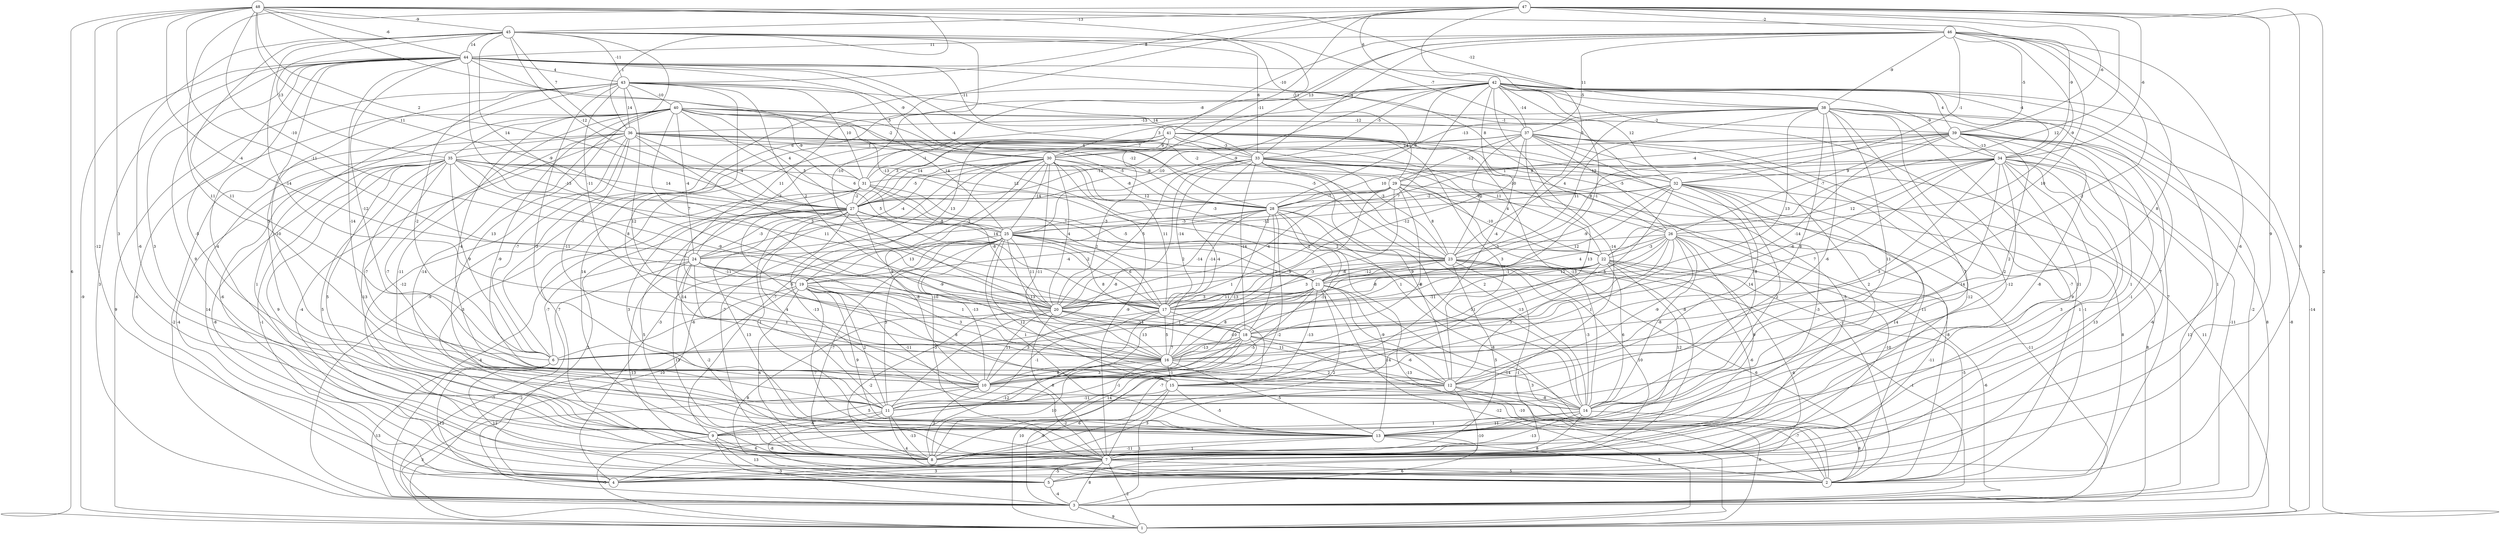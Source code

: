 graph { 
	 fontname="Helvetica,Arial,sans-serif" 
	 node [shape = circle]; 
	 48 -- 1 [label = "6"];
	 48 -- 5 [label = "-12"];
	 48 -- 8 [label = "3"];
	 48 -- 17 [label = "-11"];
	 48 -- 20 [label = "-4"];
	 48 -- 23 [label = "-2"];
	 48 -- 24 [label = "-10"];
	 48 -- 25 [label = "11"];
	 48 -- 27 [label = "2"];
	 48 -- 29 [label = "11"];
	 48 -- 34 [label = "-9"];
	 48 -- 36 [label = "1"];
	 48 -- 38 [label = "-12"];
	 48 -- 44 [label = "-6"];
	 48 -- 45 [label = "-9"];
	 47 -- 1 [label = "2"];
	 47 -- 5 [label = "9"];
	 47 -- 7 [label = "9"];
	 47 -- 15 [label = "11"];
	 47 -- 16 [label = "11"];
	 47 -- 22 [label = "12"];
	 47 -- 23 [label = "5"];
	 47 -- 27 [label = "-11"];
	 47 -- 34 [label = "-6"];
	 47 -- 39 [label = "-6"];
	 47 -- 42 [label = "6"];
	 47 -- 43 [label = "8"];
	 47 -- 45 [label = "-13"];
	 47 -- 46 [label = "-2"];
	 46 -- 7 [label = "-6"];
	 46 -- 10 [label = "8"];
	 46 -- 16 [label = "-2"];
	 46 -- 18 [label = "10"];
	 46 -- 26 [label = "-9"];
	 46 -- 30 [label = "13"];
	 46 -- 31 [label = "-8"];
	 46 -- 32 [label = "-1"];
	 46 -- 33 [label = "-4"];
	 46 -- 37 [label = "11"];
	 46 -- 38 [label = "-9"];
	 46 -- 39 [label = "-5"];
	 46 -- 41 [label = "-10"];
	 46 -- 44 [label = "11"];
	 45 -- 6 [label = "11"];
	 45 -- 8 [label = "-6"];
	 45 -- 13 [label = "13"];
	 45 -- 18 [label = "-14"];
	 45 -- 20 [label = "-10"];
	 45 -- 21 [label = "-9"];
	 45 -- 26 [label = "8"];
	 45 -- 27 [label = "-12"];
	 45 -- 33 [label = "6"];
	 45 -- 35 [label = "13"];
	 45 -- 36 [label = "7"];
	 45 -- 37 [label = "-7"];
	 45 -- 43 [label = "-11"];
	 45 -- 44 [label = "14"];
	 44 -- 1 [label = "-9"];
	 44 -- 3 [label = "3"];
	 44 -- 6 [label = "-12"];
	 44 -- 7 [label = "9"];
	 44 -- 9 [label = "3"];
	 44 -- 10 [label = "5"];
	 44 -- 11 [label = "-5"];
	 44 -- 13 [label = "-4"];
	 44 -- 15 [label = "-14"];
	 44 -- 20 [label = "-13"];
	 44 -- 21 [label = "-13"];
	 44 -- 23 [label = "-2"];
	 44 -- 28 [label = "-4"];
	 44 -- 30 [label = "-9"];
	 44 -- 32 [label = "-1"];
	 44 -- 34 [label = "-4"];
	 44 -- 41 [label = "-11"];
	 44 -- 43 [label = "4"];
	 43 -- 1 [label = "9"];
	 43 -- 5 [label = "1"];
	 43 -- 6 [label = "-2"];
	 43 -- 10 [label = "-10"];
	 43 -- 11 [label = "-3"];
	 43 -- 12 [label = "8"];
	 43 -- 16 [label = "12"];
	 43 -- 19 [label = "-11"];
	 43 -- 20 [label = "2"];
	 43 -- 30 [label = "5"];
	 43 -- 31 [label = "10"];
	 43 -- 33 [label = "14"];
	 43 -- 36 [label = "14"];
	 43 -- 40 [label = "-10"];
	 42 -- 1 [label = "-14"];
	 42 -- 2 [label = "11"];
	 42 -- 3 [label = "-9"];
	 42 -- 5 [label = "1"];
	 42 -- 6 [label = "-7"];
	 42 -- 7 [label = "7"];
	 42 -- 8 [label = "14"];
	 42 -- 11 [label = "-14"];
	 42 -- 15 [label = "-4"];
	 42 -- 17 [label = "7"];
	 42 -- 20 [label = "-1"];
	 42 -- 25 [label = "-9"];
	 42 -- 27 [label = "7"];
	 42 -- 28 [label = "-6"];
	 42 -- 32 [label = "12"];
	 42 -- 33 [label = "-5"];
	 42 -- 34 [label = "-9"];
	 42 -- 37 [label = "-14"];
	 42 -- 38 [label = "-5"];
	 42 -- 39 [label = "4"];
	 41 -- 1 [label = "11"];
	 41 -- 2 [label = "7"];
	 41 -- 5 [label = "11"];
	 41 -- 7 [label = "-5"];
	 41 -- 12 [label = "3"];
	 41 -- 14 [label = "-13"];
	 41 -- 19 [label = "13"];
	 41 -- 20 [label = "-3"];
	 41 -- 23 [label = "-3"];
	 41 -- 24 [label = "-3"];
	 41 -- 27 [label = "3"];
	 41 -- 30 [label = "9"];
	 41 -- 31 [label = "-1"];
	 41 -- 33 [label = "-3"];
	 41 -- 35 [label = "6"];
	 40 -- 4 [label = "-6"];
	 40 -- 5 [label = "-6"];
	 40 -- 9 [label = "-11"];
	 40 -- 10 [label = "-4"];
	 40 -- 11 [label = "-9"];
	 40 -- 13 [label = "-14"];
	 40 -- 17 [label = "5"];
	 40 -- 20 [label = "7"];
	 40 -- 23 [label = "-5"];
	 40 -- 24 [label = "-4"];
	 40 -- 25 [label = "14"];
	 40 -- 27 [label = "4"];
	 40 -- 28 [label = "-12"];
	 40 -- 31 [label = "-9"];
	 40 -- 35 [label = "14"];
	 40 -- 37 [label = "-12"];
	 40 -- 39 [label = "-2"];
	 39 -- 3 [label = "8"];
	 39 -- 7 [label = "-1"];
	 39 -- 9 [label = "-8"];
	 39 -- 12 [label = "2"];
	 39 -- 13 [label = "1"];
	 39 -- 18 [label = "-14"];
	 39 -- 23 [label = "8"];
	 39 -- 26 [label = "-7"];
	 39 -- 27 [label = "-10"];
	 39 -- 28 [label = "1"];
	 39 -- 29 [label = "-4"];
	 39 -- 34 [label = "-13"];
	 38 -- 1 [label = "-8"];
	 38 -- 2 [label = "7"];
	 38 -- 3 [label = "-2"];
	 38 -- 8 [label = "-7"];
	 38 -- 9 [label = "7"];
	 38 -- 11 [label = "-6"];
	 38 -- 13 [label = "-2"];
	 38 -- 14 [label = "11"];
	 38 -- 15 [label = "8"];
	 38 -- 17 [label = "13"];
	 38 -- 21 [label = "11"];
	 38 -- 23 [label = "4"];
	 38 -- 30 [label = "3"];
	 38 -- 33 [label = "-13"];
	 38 -- 36 [label = "-13"];
	 37 -- 2 [label = "-1"];
	 37 -- 3 [label = "-11"];
	 37 -- 8 [label = "-12"];
	 37 -- 13 [label = "2"];
	 37 -- 14 [label = "-8"];
	 37 -- 15 [label = "13"];
	 37 -- 17 [label = "-12"];
	 37 -- 23 [label = "2"];
	 37 -- 26 [label = "-5"];
	 37 -- 27 [label = "14"];
	 37 -- 29 [label = "-12"];
	 37 -- 30 [label = "14"];
	 36 -- 2 [label = "-4"];
	 36 -- 3 [label = "-2"];
	 36 -- 4 [label = "14"];
	 36 -- 6 [label = "-7"];
	 36 -- 9 [label = "-12"];
	 36 -- 11 [label = "-7"];
	 36 -- 16 [label = "-11"];
	 36 -- 17 [label = "3"];
	 36 -- 22 [label = "11"];
	 36 -- 25 [label = "6"];
	 36 -- 26 [label = "-10"];
	 36 -- 27 [label = "-4"];
	 36 -- 28 [label = "-5"];
	 36 -- 30 [label = "1"];
	 36 -- 33 [label = "4"];
	 35 -- 2 [label = "-8"];
	 35 -- 4 [label = "-4"];
	 35 -- 5 [label = "-1"];
	 35 -- 6 [label = "9"];
	 35 -- 7 [label = "5"];
	 35 -- 8 [label = "9"];
	 35 -- 9 [label = "5"];
	 35 -- 10 [label = "-7"];
	 35 -- 13 [label = "-13"];
	 35 -- 17 [label = "11"];
	 35 -- 18 [label = "-9"];
	 35 -- 21 [label = "7"];
	 35 -- 27 [label = "14"];
	 35 -- 28 [label = "12"];
	 35 -- 31 [label = "5"];
	 35 -- 32 [label = "9"];
	 34 -- 3 [label = "12"];
	 34 -- 4 [label = "13"];
	 34 -- 5 [label = "-6"];
	 34 -- 7 [label = "1"];
	 34 -- 8 [label = "3"];
	 34 -- 10 [label = "3"];
	 34 -- 11 [label = "14"];
	 34 -- 13 [label = "9"];
	 34 -- 14 [label = "-12"];
	 34 -- 16 [label = "7"];
	 34 -- 18 [label = "-6"];
	 34 -- 22 [label = "12"];
	 34 -- 25 [label = "-2"];
	 34 -- 28 [label = "10"];
	 34 -- 32 [label = "9"];
	 33 -- 2 [label = "-1"];
	 33 -- 7 [label = "-8"];
	 33 -- 11 [label = "-8"];
	 33 -- 12 [label = "9"];
	 33 -- 14 [label = "2"];
	 33 -- 16 [label = "-4"];
	 33 -- 17 [label = "-14"];
	 33 -- 18 [label = "-14"];
	 33 -- 20 [label = "5"];
	 33 -- 22 [label = "4"];
	 33 -- 31 [label = "-13"];
	 33 -- 32 [label = "-12"];
	 32 -- 2 [label = "8"];
	 32 -- 3 [label = "8"];
	 32 -- 8 [label = "14"];
	 32 -- 12 [label = "14"];
	 32 -- 13 [label = "-3"];
	 32 -- 14 [label = "2"];
	 32 -- 16 [label = "5"];
	 32 -- 17 [label = "12"];
	 32 -- 21 [label = "-9"];
	 32 -- 24 [label = "-12"];
	 32 -- 28 [label = "-9"];
	 31 -- 9 [label = "-3"];
	 31 -- 12 [label = "6"];
	 31 -- 13 [label = "3"];
	 31 -- 17 [label = "2"];
	 31 -- 20 [label = "-8"];
	 31 -- 21 [label = "-5"];
	 31 -- 27 [label = "-2"];
	 30 -- 4 [label = "-3"];
	 30 -- 7 [label = "-9"];
	 30 -- 8 [label = "-7"];
	 30 -- 9 [label = "-7"];
	 30 -- 10 [label = "9"];
	 30 -- 12 [label = "-11"];
	 30 -- 14 [label = "-4"];
	 30 -- 17 [label = "11"];
	 30 -- 19 [label = "-2"];
	 30 -- 20 [label = "4"];
	 30 -- 24 [label = "-4"];
	 30 -- 25 [label = "-14"];
	 30 -- 27 [label = "-5"];
	 30 -- 28 [label = "-8"];
	 30 -- 29 [label = "-8"];
	 29 -- 2 [label = "-8"];
	 29 -- 3 [label = "-11"];
	 29 -- 6 [label = "9"];
	 29 -- 10 [label = "8"];
	 29 -- 16 [label = "-3"];
	 29 -- 20 [label = "-4"];
	 29 -- 22 [label = "-10"];
	 29 -- 23 [label = "8"];
	 29 -- 25 [label = "-3"];
	 29 -- 27 [label = "12"];
	 29 -- 28 [label = "-7"];
	 28 -- 1 [label = "-13"];
	 28 -- 2 [label = "-8"];
	 28 -- 8 [label = "-2"];
	 28 -- 10 [label = "-13"];
	 28 -- 14 [label = "-11"];
	 28 -- 17 [label = "-14"];
	 28 -- 18 [label = "-2"];
	 28 -- 20 [label = "-14"];
	 28 -- 21 [label = "2"];
	 28 -- 24 [label = "14"];
	 28 -- 25 [label = "-3"];
	 27 -- 3 [label = "-4"];
	 27 -- 4 [label = "3"];
	 27 -- 7 [label = "13"];
	 27 -- 8 [label = "5"];
	 27 -- 11 [label = "4"];
	 27 -- 13 [label = "-1"];
	 27 -- 14 [label = "-13"];
	 27 -- 15 [label = "-14"];
	 27 -- 16 [label = "-9"];
	 27 -- 17 [label = "-2"];
	 27 -- 24 [label = "-3"];
	 27 -- 25 [label = "-8"];
	 26 -- 4 [label = "-11"];
	 26 -- 7 [label = "-10"];
	 26 -- 10 [label = "-13"];
	 26 -- 12 [label = "-9"];
	 26 -- 13 [label = "9"];
	 26 -- 14 [label = "-8"];
	 26 -- 15 [label = "1"];
	 26 -- 16 [label = "-11"];
	 26 -- 17 [label = "12"];
	 26 -- 19 [label = "-4"];
	 26 -- 21 [label = "4"];
	 26 -- 22 [label = "-3"];
	 25 -- 3 [label = "10"];
	 25 -- 7 [label = "-3"];
	 25 -- 8 [label = "-7"];
	 25 -- 10 [label = "-13"];
	 25 -- 11 [label = "3"];
	 25 -- 13 [label = "1"];
	 25 -- 14 [label = "12"];
	 25 -- 16 [label = "13"];
	 25 -- 17 [label = "6"];
	 25 -- 18 [label = "8"];
	 25 -- 19 [label = "13"];
	 25 -- 20 [label = "11"];
	 25 -- 21 [label = "2"];
	 25 -- 22 [label = "-3"];
	 25 -- 23 [label = "2"];
	 24 -- 1 [label = "-7"];
	 24 -- 2 [label = "-13"];
	 24 -- 6 [label = "-7"];
	 24 -- 7 [label = "-2"];
	 24 -- 8 [label = "13"];
	 24 -- 10 [label = "1"];
	 24 -- 16 [label = "1"];
	 24 -- 18 [label = "-10"];
	 24 -- 19 [label = "-11"];
	 23 -- 2 [label = "6"];
	 23 -- 3 [label = "-1"];
	 23 -- 4 [label = "-1"];
	 23 -- 7 [label = "10"];
	 23 -- 8 [label = "5"];
	 23 -- 14 [label = "-3"];
	 23 -- 17 [label = "3"];
	 23 -- 18 [label = "-11"];
	 23 -- 20 [label = "1"];
	 23 -- 21 [label = "-12"];
	 22 -- 2 [label = "-5"];
	 22 -- 3 [label = "-6"];
	 22 -- 5 [label = "-4"];
	 22 -- 8 [label = "-6"];
	 22 -- 12 [label = "3"];
	 22 -- 13 [label = "12"];
	 22 -- 14 [label = "6"];
	 22 -- 17 [label = "1"];
	 22 -- 19 [label = "-6"];
	 22 -- 20 [label = "-8"];
	 22 -- 21 [label = "-1"];
	 21 -- 1 [label = "-12"];
	 21 -- 2 [label = "3"];
	 21 -- 6 [label = "-14"];
	 21 -- 8 [label = "2"];
	 21 -- 10 [label = "-10"];
	 21 -- 11 [label = "-5"];
	 21 -- 12 [label = "-9"];
	 21 -- 13 [label = "14"];
	 21 -- 15 [label = "-13"];
	 21 -- 16 [label = "8"];
	 21 -- 17 [label = "11"];
	 21 -- 20 [label = "3"];
	 20 -- 5 [label = "8"];
	 20 -- 7 [label = "-8"];
	 20 -- 8 [label = "-2"];
	 20 -- 10 [label = "11"];
	 20 -- 12 [label = "11"];
	 20 -- 16 [label = "13"];
	 20 -- 18 [label = "1"];
	 19 -- 3 [label = "-2"];
	 19 -- 6 [label = "-6"];
	 19 -- 7 [label = "-7"];
	 19 -- 8 [label = "4"];
	 19 -- 11 [label = "2"];
	 19 -- 13 [label = "9"];
	 19 -- 14 [label = "-11"];
	 19 -- 15 [label = "8"];
	 19 -- 16 [label = "3"];
	 19 -- 17 [label = "-8"];
	 18 -- 1 [label = "10"];
	 18 -- 2 [label = "-10"];
	 18 -- 6 [label = "7"];
	 18 -- 8 [label = "14"];
	 18 -- 9 [label = "-1"];
	 18 -- 11 [label = "3"];
	 18 -- 12 [label = "-6"];
	 18 -- 14 [label = "-14"];
	 18 -- 16 [label = "-13"];
	 17 -- 4 [label = "-12"];
	 17 -- 7 [label = "-7"];
	 17 -- 10 [label = "3"];
	 17 -- 11 [label = "-1"];
	 17 -- 16 [label = "5"];
	 16 -- 3 [label = "-9"];
	 16 -- 8 [label = "10"];
	 16 -- 10 [label = "8"];
	 16 -- 12 [label = "2"];
	 16 -- 13 [label = "-5"];
	 16 -- 15 [label = "-1"];
	 15 -- 3 [label = "1"];
	 15 -- 8 [label = "6"];
	 15 -- 11 [label = "-11"];
	 15 -- 13 [label = "-5"];
	 15 -- 14 [label = "-8"];
	 14 -- 2 [label = "8"];
	 14 -- 4 [label = "8"];
	 14 -- 8 [label = "-13"];
	 14 -- 9 [label = "1"];
	 14 -- 13 [label = "11"];
	 13 -- 2 [label = "5"];
	 13 -- 3 [label = "6"];
	 13 -- 7 [label = "1"];
	 13 -- 8 [label = "-11"];
	 12 -- 1 [label = "-6"];
	 12 -- 2 [label = "-7"];
	 12 -- 5 [label = "-10"];
	 12 -- 8 [label = "3"];
	 11 -- 2 [label = "4"];
	 11 -- 5 [label = "-8"];
	 11 -- 8 [label = "-13"];
	 11 -- 9 [label = "-6"];
	 10 -- 1 [label = "3"];
	 10 -- 7 [label = "-2"];
	 10 -- 8 [label = "3"];
	 10 -- 9 [label = "5"];
	 9 -- 1 [label = "-5"];
	 9 -- 3 [label = "-3"];
	 9 -- 5 [label = "13"];
	 9 -- 8 [label = "6"];
	 7 -- 1 [label = "-2"];
	 7 -- 2 [label = "5"];
	 7 -- 3 [label = "8"];
	 7 -- 4 [label = "3"];
	 7 -- 5 [label = "-5"];
	 6 -- 2 [label = "12"];
	 6 -- 3 [label = "-13"];
	 6 -- 4 [label = "-12"];
	 5 -- 3 [label = "-4"];
	 3 -- 1 [label = "9"];
	 1;
	 2;
	 3;
	 4;
	 5;
	 6;
	 7;
	 8;
	 9;
	 10;
	 11;
	 12;
	 13;
	 14;
	 15;
	 16;
	 17;
	 18;
	 19;
	 20;
	 21;
	 22;
	 23;
	 24;
	 25;
	 26;
	 27;
	 28;
	 29;
	 30;
	 31;
	 32;
	 33;
	 34;
	 35;
	 36;
	 37;
	 38;
	 39;
	 40;
	 41;
	 42;
	 43;
	 44;
	 45;
	 46;
	 47;
	 48;
}
